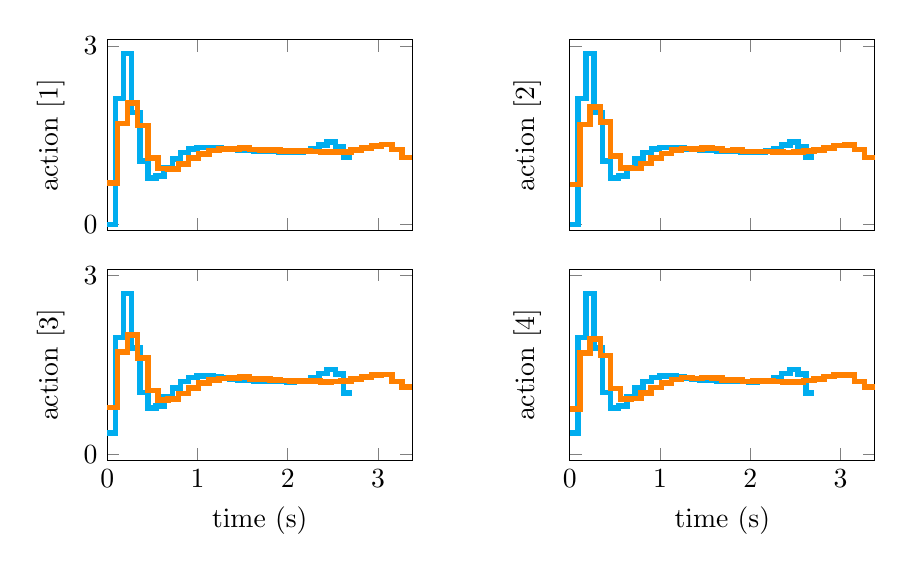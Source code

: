 \begin{tikzpicture}
        \begin{groupplot}[
            % tiny,
            % /tikz/mark size=1.5pt,
            group style={
                group name=my plots,
                group size=2 by 2,
                horizontal sep=2.0cm,      % <-- default: 1cm
                vertical sep=0.5cm,        % <-- default: 1cm
                xticklabels at=edge bottom,
                yticklabels at=edge left,
            },
             width=0.45\textwidth,
             height=4.0cm,
        ]
        \nextgroupplot[ylabel={action [1]},xtick={0,1,2,3},xticklabels={,,},xmin=0,xmax=3.38,ytick={0,3},yticklabels={0,3},ymin=-0.1,ymax=3.1]
     \addplot+[
  mark = {none},
  const plot, color=cyan, line width=2pt, solid
] coordinates {
  (0.0, 0.0)
  (0.09, 2.112)
  (0.181, 2.868)
  (0.271, 1.881)
  (0.361, 1.068)
  (0.451, 0.782)
  (0.542, 0.812)
  (0.632, 0.952)
  (0.722, 1.097)
  (0.813, 1.206)
  (0.903, 1.27)
  (0.993, 1.295)
  (1.083, 1.295)
  (1.174, 1.283)
  (1.264, 1.268)
  (1.354, 1.255)
  (1.444, 1.245)
  (1.535, 1.239)
  (1.625, 1.235)
  (1.715, 1.231)
  (1.806, 1.226)
  (1.896, 1.22)
  (1.986, 1.214)
  (2.076, 1.215)
  (2.167, 1.229)
  (2.257, 1.267)
  (2.347, 1.331)
  (2.438, 1.387)
  (2.528, 1.303)
  (2.618, 1.135)
  (2.708, 1.135)
};

\addplot+[
  mark = {none},
  const plot, color=orange, line width=2pt, solid
] coordinates {
  (0.0, 0.695)
  (0.113, 1.691)
  (0.225, 2.039)
  (0.338, 1.662)
  (0.451, 1.118)
  (0.563, 0.938)
  (0.676, 0.93)
  (0.788, 1.015)
  (0.901, 1.112)
  (1.014, 1.182)
  (1.126, 1.242)
  (1.239, 1.265)
  (1.352, 1.269)
  (1.464, 1.285)
  (1.577, 1.26)
  (1.689, 1.252)
  (1.802, 1.249)
  (1.915, 1.23)
  (2.027, 1.23)
  (2.14, 1.235)
  (2.253, 1.225)
  (2.365, 1.215)
  (2.478, 1.22)
  (2.591, 1.22)
  (2.703, 1.25)
  (2.816, 1.281)
  (2.928, 1.32)
  (3.041, 1.34)
  (3.154, 1.257)
  (3.266, 1.126)
  (3.379, 1.126)
};
 \nextgroupplot[ylabel={action [2]},xtick={0,1,2,3},xticklabels={,,},ytick={0,3},yticklabels={,,},ymin=-0.1,ymax=3.1,xmin=0,xmax=3.38]
     \addplot+[
  mark = {none},
  const plot, color=cyan, line width=2pt, solid
] coordinates {
  (0.0, 0.0)
  (0.09, 2.112)
  (0.181, 2.868)
  (0.271, 1.881)
  (0.361, 1.068)
  (0.451, 0.782)
  (0.542, 0.812)
  (0.632, 0.952)
  (0.722, 1.097)
  (0.813, 1.206)
  (0.903, 1.27)
  (0.993, 1.295)
  (1.083, 1.295)
  (1.174, 1.283)
  (1.264, 1.268)
  (1.354, 1.255)
  (1.444, 1.245)
  (1.535, 1.239)
  (1.625, 1.235)
  (1.715, 1.231)
  (1.806, 1.226)
  (1.896, 1.22)
  (1.986, 1.214)
  (2.076, 1.215)
  (2.167, 1.229)
  (2.257, 1.267)
  (2.347, 1.331)
  (2.438, 1.387)
  (2.528, 1.303)
  (2.618, 1.135)
  (2.708, 1.135)
};

\addplot+[
  mark = {none},
  const plot, color=orange, line width=2pt, solid
] coordinates {
  (0.0, 0.667)
  (0.113, 1.678)
  (0.225, 1.97)
  (0.338, 1.719)
  (0.451, 1.148)
  (0.563, 0.947)
  (0.676, 0.941)
  (0.788, 1.022)
  (0.901, 1.117)
  (1.014, 1.192)
  (1.126, 1.246)
  (1.239, 1.278)
  (1.352, 1.262)
  (1.464, 1.281)
  (1.577, 1.274)
  (1.689, 1.241)
  (1.802, 1.247)
  (1.915, 1.223)
  (2.027, 1.227)
  (2.14, 1.223)
  (2.253, 1.22)
  (2.365, 1.209)
  (2.478, 1.214)
  (2.591, 1.234)
  (2.703, 1.249)
  (2.816, 1.286)
  (2.928, 1.325)
  (3.041, 1.332)
  (3.154, 1.259)
  (3.266, 1.123)
  (3.379, 1.123)
};
        \nextgroupplot[ylabel={action [3]},xtick={0,1,2,3},xticklabels={0,1,2,3,3.4},xmin=0,xmax=3.38,ytick={0,3},yticklabels={0,3},ymin=-0.1,ymax=3.1,xlabel={time (s)}]
     \addplot+[
  mark = {none},
  const plot, color=cyan, line width=2pt, solid
] coordinates {
  (0.0, 0.357)
  (0.09, 1.958)
  (0.181, 2.698)
  (0.271, 1.785)
  (0.361, 1.032)
  (0.451, 0.772)
  (0.542, 0.812)
  (0.632, 0.959)
  (0.722, 1.11)
  (0.813, 1.222)
  (0.903, 1.287)
  (0.993, 1.311)
  (1.083, 1.309)
  (1.174, 1.294)
  (1.264, 1.276)
  (1.354, 1.259)
  (1.444, 1.247)
  (1.535, 1.239)
  (1.625, 1.233)
  (1.715, 1.228)
  (1.806, 1.223)
  (1.896, 1.218)
  (1.986, 1.214)
  (2.076, 1.218)
  (2.167, 1.237)
  (2.257, 1.281)
  (2.347, 1.354)
  (2.438, 1.42)
  (2.528, 1.344)
  (2.618, 1.023)
  (2.708, 1.023)
};

\addplot+[
  mark = {none},
  const plot, color=orange, line width=2pt, solid
] coordinates {
  (0.0, 0.78)
  (0.113, 1.714)
  (0.225, 2.001)
  (0.338, 1.617)
  (0.451, 1.07)
  (0.563, 0.911)
  (0.676, 0.923)
  (0.788, 1.016)
  (0.901, 1.114)
  (1.014, 1.194)
  (1.126, 1.25)
  (1.239, 1.273)
  (1.352, 1.278)
  (1.464, 1.292)
  (1.577, 1.262)
  (1.689, 1.261)
  (1.802, 1.243)
  (1.915, 1.234)
  (2.027, 1.228)
  (2.14, 1.232)
  (2.253, 1.225)
  (2.365, 1.216)
  (2.478, 1.221)
  (2.591, 1.226)
  (2.703, 1.263)
  (2.816, 1.297)
  (2.928, 1.334)
  (3.041, 1.335)
  (3.154, 1.219)
  (3.266, 1.125)
  (3.379, 1.125)
};
        \nextgroupplot[ylabel={action [4]},xtick={0,1,2,3},xticklabels={0,1,2,3,3.4},xmin=0,xmax=3.38,ytick={0,3},yticklabels={,,},ymin=-0.1,ymax=3.1,xlabel={time (s)}]
    296425910024, 1.129) (s)
\addplot+[
  mark = {none},
  const plot, color=cyan, line width=2pt, solid
] coordinates {
  (0.0, 0.357)
  (0.09, 1.958)
  (0.181, 2.698)
  (0.271, 1.785)
  (0.361, 1.032)
  (0.451, 0.772)
  (0.542, 0.812)
  (0.632, 0.959)
  (0.722, 1.11)
  (0.813, 1.222)
  (0.903, 1.287)
  (0.993, 1.311)
  (1.083, 1.309)
  (1.174, 1.294)
  (1.264, 1.276)
  (1.354, 1.259)
  (1.444, 1.247)
  (1.535, 1.239)
  (1.625, 1.233)
  (1.715, 1.228)
  (1.806, 1.223)
  (1.896, 1.218)
  (1.986, 1.214)
  (2.076, 1.218)
  (2.167, 1.237)
  (2.257, 1.281)
  (2.347, 1.354)
  (2.438, 1.42)
  (2.528, 1.344)
  (2.618, 1.023)
  (2.708, 1.023)
};

\addplot+[
  mark = {none},
  const plot, color=orange, line width=2pt, solid
] coordinates {
  (0.0, 0.758)
  (0.113, 1.697)
  (0.225, 1.934)
  (0.338, 1.659)
  (0.451, 1.102)
  (0.563, 0.926)
  (0.676, 0.936)
  (0.788, 1.025)
  (0.901, 1.123)
  (1.014, 1.199)
  (1.126, 1.255)
  (1.239, 1.285)
  (1.352, 1.271)
  (1.464, 1.287)
  (1.577, 1.278)
  (1.689, 1.243)
  (1.802, 1.244)
  (1.915, 1.222)
  (2.027, 1.227)
  (2.14, 1.225)
  (2.253, 1.219)
  (2.365, 1.213)
  (2.478, 1.216)
  (2.591, 1.241)
  (2.703, 1.258)
  (2.816, 1.302)
  (2.928, 1.332)
  (3.041, 1.328)
  (3.154, 1.218)
  (3.266, 1.129)
  (3.379, 1.129)
};
        \end{groupplot}
    \end{tikzpicture}
